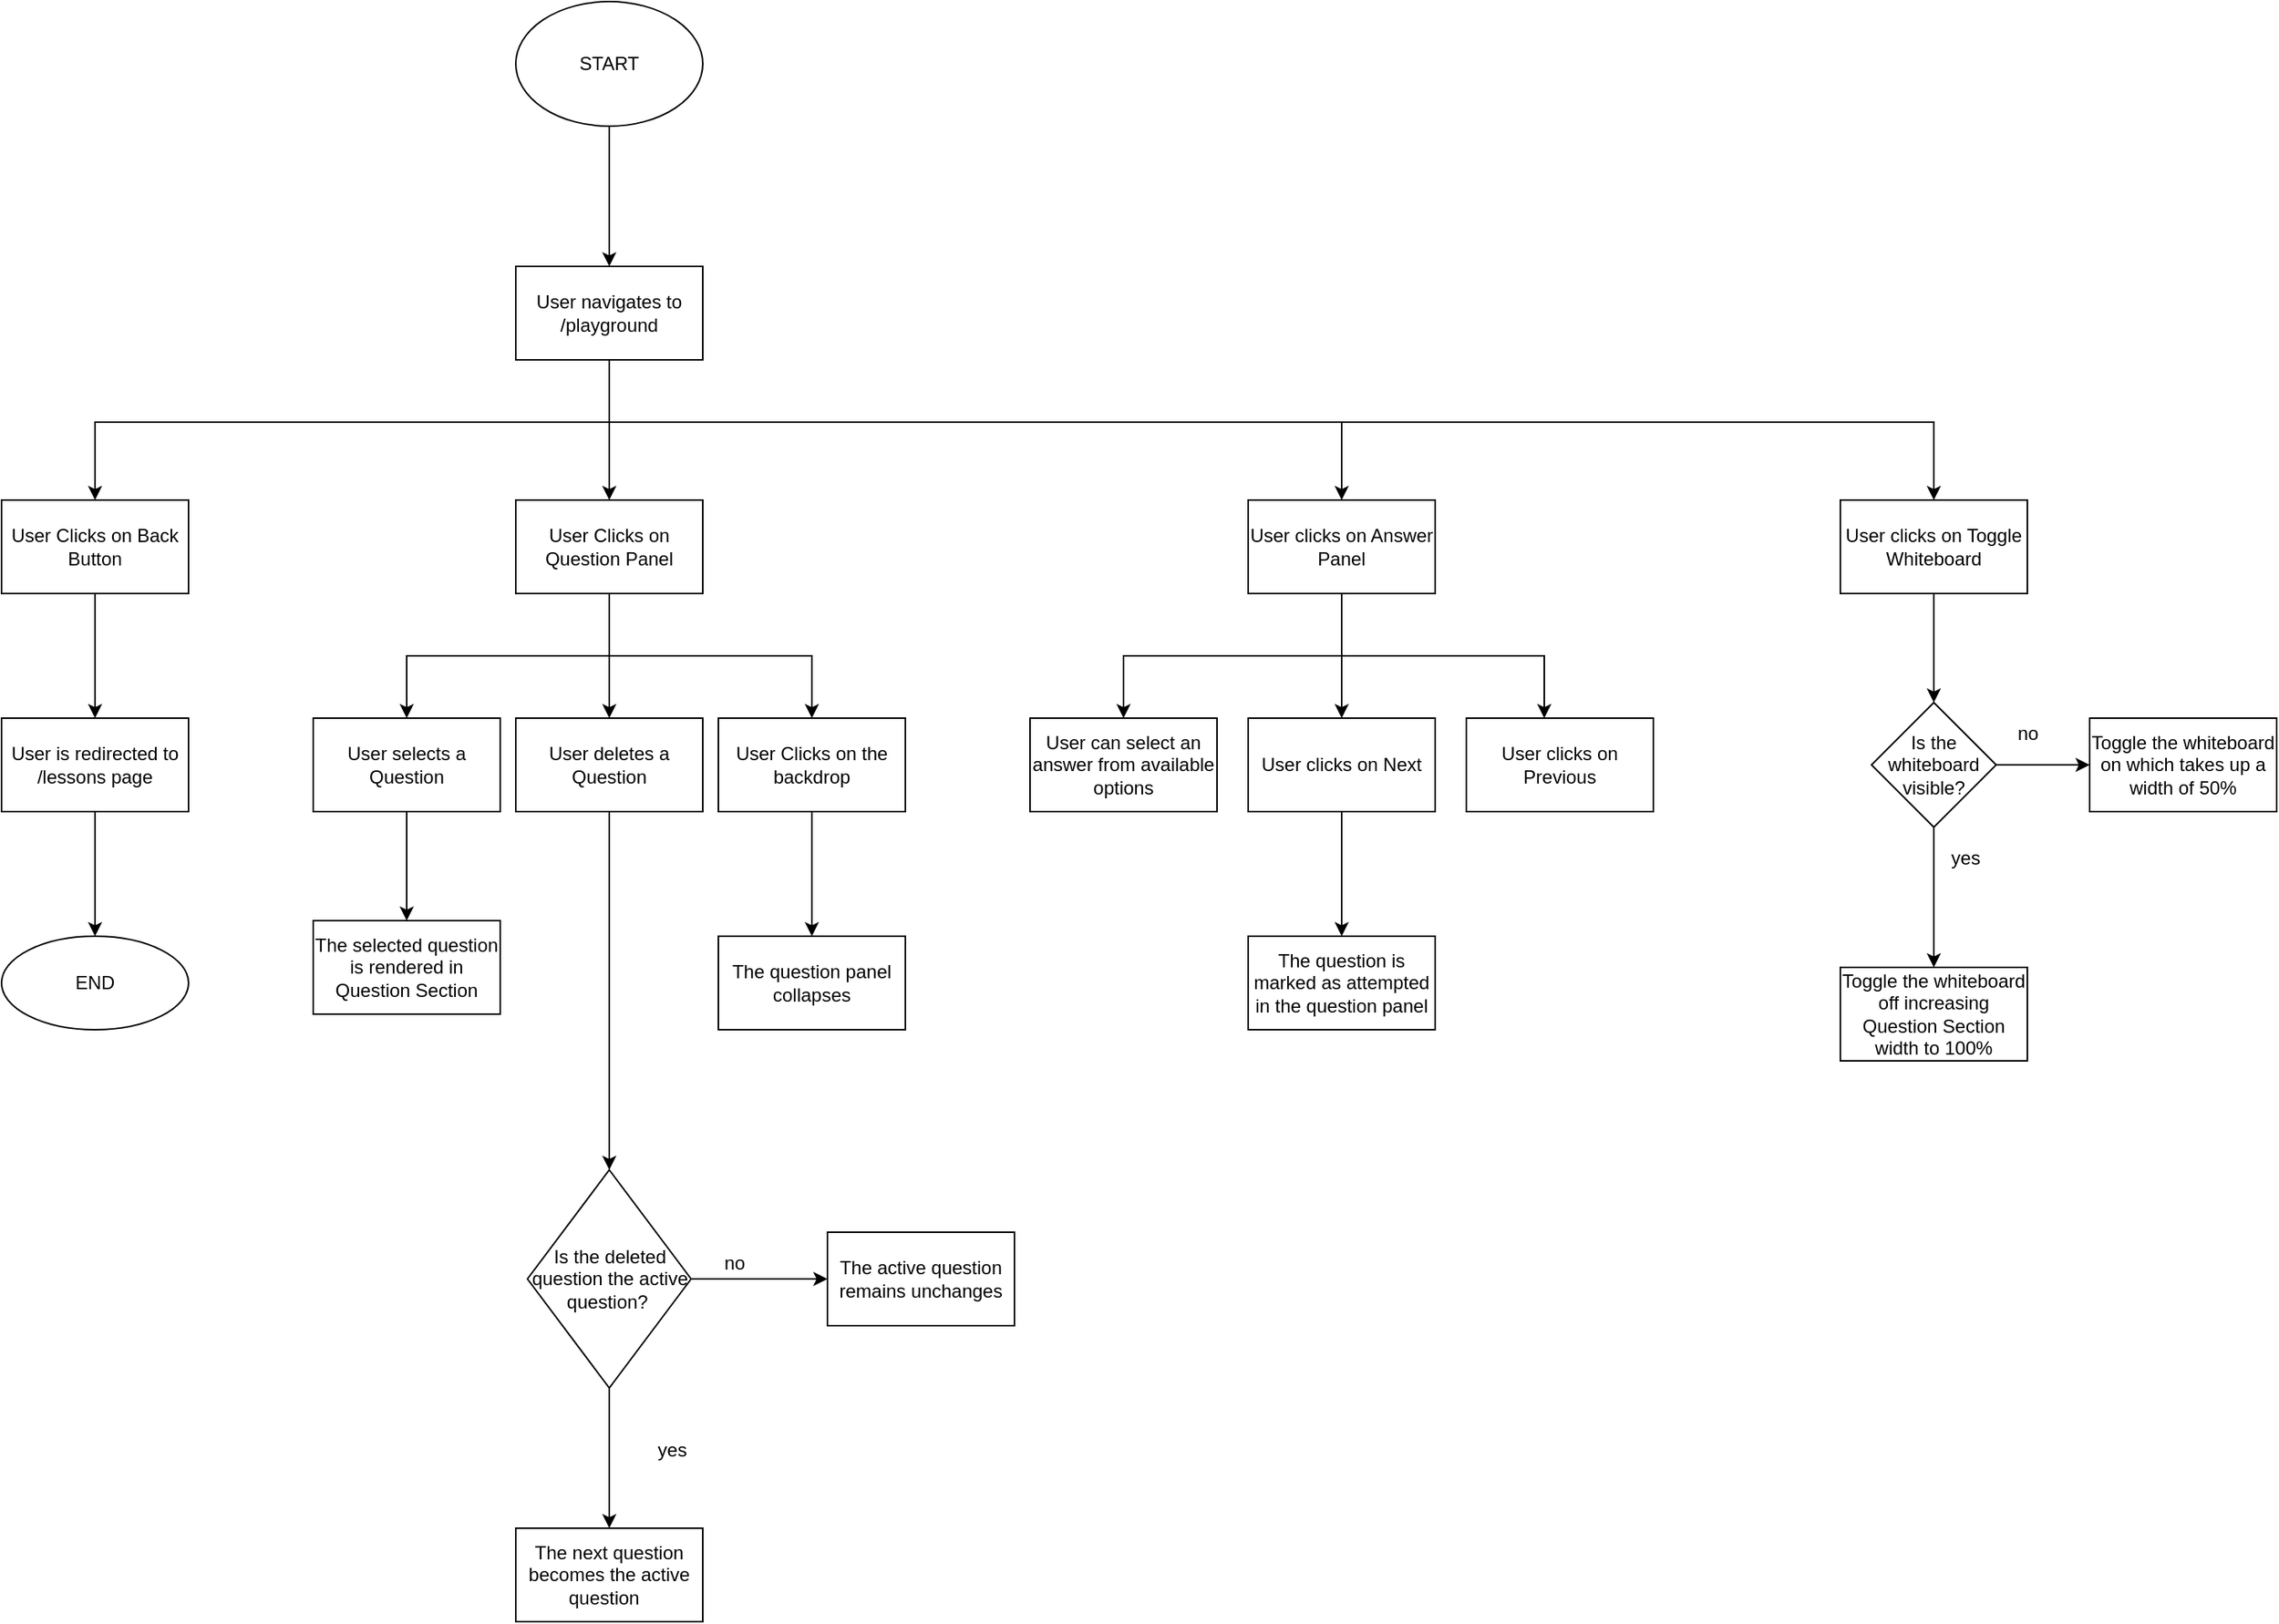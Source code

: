 <mxfile version="20.5.3" type="github">
  <diagram id="52pnmSL316fqSWyX0XPY" name="Page-1">
    <mxGraphModel dx="1718" dy="482" grid="1" gridSize="10" guides="1" tooltips="1" connect="1" arrows="1" fold="1" page="1" pageScale="1" pageWidth="850" pageHeight="1100" math="0" shadow="0">
      <root>
        <mxCell id="0" />
        <mxCell id="1" parent="0" />
        <mxCell id="En0KIxkIHf2FKO_3v-h6-5" value="" style="edgeStyle=orthogonalEdgeStyle;rounded=0;orthogonalLoop=1;jettySize=auto;html=1;" edge="1" parent="1" source="En0KIxkIHf2FKO_3v-h6-1" target="En0KIxkIHf2FKO_3v-h6-4">
          <mxGeometry relative="1" as="geometry" />
        </mxCell>
        <mxCell id="En0KIxkIHf2FKO_3v-h6-1" value="START" style="ellipse;whiteSpace=wrap;html=1;" vertex="1" parent="1">
          <mxGeometry x="320" y="50" width="120" height="80" as="geometry" />
        </mxCell>
        <mxCell id="En0KIxkIHf2FKO_3v-h6-7" value="" style="edgeStyle=orthogonalEdgeStyle;rounded=0;orthogonalLoop=1;jettySize=auto;html=1;" edge="1" parent="1" source="En0KIxkIHf2FKO_3v-h6-4" target="En0KIxkIHf2FKO_3v-h6-6">
          <mxGeometry relative="1" as="geometry">
            <Array as="points">
              <mxPoint x="380" y="320" />
              <mxPoint x="50" y="320" />
            </Array>
          </mxGeometry>
        </mxCell>
        <mxCell id="En0KIxkIHf2FKO_3v-h6-13" value="" style="edgeStyle=orthogonalEdgeStyle;rounded=0;orthogonalLoop=1;jettySize=auto;html=1;" edge="1" parent="1" source="En0KIxkIHf2FKO_3v-h6-4" target="En0KIxkIHf2FKO_3v-h6-12">
          <mxGeometry relative="1" as="geometry" />
        </mxCell>
        <mxCell id="En0KIxkIHf2FKO_3v-h6-40" value="" style="edgeStyle=orthogonalEdgeStyle;rounded=0;orthogonalLoop=1;jettySize=auto;html=1;" edge="1" parent="1" source="En0KIxkIHf2FKO_3v-h6-4" target="En0KIxkIHf2FKO_3v-h6-39">
          <mxGeometry relative="1" as="geometry">
            <Array as="points">
              <mxPoint x="380" y="320" />
              <mxPoint x="850" y="320" />
            </Array>
          </mxGeometry>
        </mxCell>
        <mxCell id="En0KIxkIHf2FKO_3v-h6-52" value="" style="edgeStyle=orthogonalEdgeStyle;rounded=0;orthogonalLoop=1;jettySize=auto;html=1;" edge="1" parent="1" source="En0KIxkIHf2FKO_3v-h6-4" target="En0KIxkIHf2FKO_3v-h6-51">
          <mxGeometry relative="1" as="geometry">
            <Array as="points">
              <mxPoint x="380" y="320" />
              <mxPoint x="1230" y="320" />
            </Array>
          </mxGeometry>
        </mxCell>
        <mxCell id="En0KIxkIHf2FKO_3v-h6-4" value="User navigates to /playground" style="whiteSpace=wrap;html=1;" vertex="1" parent="1">
          <mxGeometry x="320" y="220" width="120" height="60" as="geometry" />
        </mxCell>
        <mxCell id="En0KIxkIHf2FKO_3v-h6-9" value="" style="edgeStyle=orthogonalEdgeStyle;rounded=0;orthogonalLoop=1;jettySize=auto;html=1;" edge="1" parent="1" source="En0KIxkIHf2FKO_3v-h6-6" target="En0KIxkIHf2FKO_3v-h6-8">
          <mxGeometry relative="1" as="geometry" />
        </mxCell>
        <mxCell id="En0KIxkIHf2FKO_3v-h6-6" value="User Clicks on Back Button" style="whiteSpace=wrap;html=1;" vertex="1" parent="1">
          <mxGeometry x="-10" y="370" width="120" height="60" as="geometry" />
        </mxCell>
        <mxCell id="En0KIxkIHf2FKO_3v-h6-11" value="" style="edgeStyle=orthogonalEdgeStyle;rounded=0;orthogonalLoop=1;jettySize=auto;html=1;" edge="1" parent="1" source="En0KIxkIHf2FKO_3v-h6-8" target="En0KIxkIHf2FKO_3v-h6-10">
          <mxGeometry relative="1" as="geometry" />
        </mxCell>
        <mxCell id="En0KIxkIHf2FKO_3v-h6-8" value="User is redirected to /lessons page" style="whiteSpace=wrap;html=1;" vertex="1" parent="1">
          <mxGeometry x="-10" y="510" width="120" height="60" as="geometry" />
        </mxCell>
        <mxCell id="En0KIxkIHf2FKO_3v-h6-10" value="END" style="ellipse;whiteSpace=wrap;html=1;" vertex="1" parent="1">
          <mxGeometry x="-10" y="650" width="120" height="60" as="geometry" />
        </mxCell>
        <mxCell id="En0KIxkIHf2FKO_3v-h6-15" value="" style="edgeStyle=orthogonalEdgeStyle;rounded=0;orthogonalLoop=1;jettySize=auto;html=1;" edge="1" parent="1" source="En0KIxkIHf2FKO_3v-h6-12" target="En0KIxkIHf2FKO_3v-h6-14">
          <mxGeometry relative="1" as="geometry">
            <Array as="points">
              <mxPoint x="380" y="470" />
              <mxPoint x="250" y="470" />
            </Array>
          </mxGeometry>
        </mxCell>
        <mxCell id="En0KIxkIHf2FKO_3v-h6-25" value="" style="edgeStyle=orthogonalEdgeStyle;rounded=0;orthogonalLoop=1;jettySize=auto;html=1;" edge="1" parent="1" source="En0KIxkIHf2FKO_3v-h6-12" target="En0KIxkIHf2FKO_3v-h6-24">
          <mxGeometry relative="1" as="geometry" />
        </mxCell>
        <mxCell id="En0KIxkIHf2FKO_3v-h6-35" value="" style="edgeStyle=orthogonalEdgeStyle;rounded=0;orthogonalLoop=1;jettySize=auto;html=1;" edge="1" parent="1" source="En0KIxkIHf2FKO_3v-h6-12" target="En0KIxkIHf2FKO_3v-h6-34">
          <mxGeometry relative="1" as="geometry">
            <Array as="points">
              <mxPoint x="380" y="470" />
              <mxPoint x="510" y="470" />
            </Array>
          </mxGeometry>
        </mxCell>
        <mxCell id="En0KIxkIHf2FKO_3v-h6-12" value="User Clicks on Question Panel" style="whiteSpace=wrap;html=1;" vertex="1" parent="1">
          <mxGeometry x="320" y="370" width="120" height="60" as="geometry" />
        </mxCell>
        <mxCell id="En0KIxkIHf2FKO_3v-h6-23" value="" style="edgeStyle=orthogonalEdgeStyle;rounded=0;orthogonalLoop=1;jettySize=auto;html=1;" edge="1" parent="1" source="En0KIxkIHf2FKO_3v-h6-14" target="En0KIxkIHf2FKO_3v-h6-22">
          <mxGeometry relative="1" as="geometry" />
        </mxCell>
        <mxCell id="En0KIxkIHf2FKO_3v-h6-14" value="User selects a Question" style="whiteSpace=wrap;html=1;" vertex="1" parent="1">
          <mxGeometry x="190" y="510" width="120" height="60" as="geometry" />
        </mxCell>
        <mxCell id="En0KIxkIHf2FKO_3v-h6-19" value="" style="edgeStyle=orthogonalEdgeStyle;rounded=0;orthogonalLoop=1;jettySize=auto;html=1;" edge="1" parent="1" target="En0KIxkIHf2FKO_3v-h6-18">
          <mxGeometry relative="1" as="geometry">
            <mxPoint x="427.5" y="700" as="sourcePoint" />
          </mxGeometry>
        </mxCell>
        <mxCell id="En0KIxkIHf2FKO_3v-h6-22" value="The selected question is rendered in Question Section" style="whiteSpace=wrap;html=1;" vertex="1" parent="1">
          <mxGeometry x="190" y="640" width="120" height="60" as="geometry" />
        </mxCell>
        <mxCell id="En0KIxkIHf2FKO_3v-h6-27" value="" style="edgeStyle=orthogonalEdgeStyle;rounded=0;orthogonalLoop=1;jettySize=auto;html=1;" edge="1" parent="1" source="En0KIxkIHf2FKO_3v-h6-24" target="En0KIxkIHf2FKO_3v-h6-26">
          <mxGeometry relative="1" as="geometry" />
        </mxCell>
        <mxCell id="En0KIxkIHf2FKO_3v-h6-24" value="User deletes a Question" style="whiteSpace=wrap;html=1;" vertex="1" parent="1">
          <mxGeometry x="320" y="510" width="120" height="60" as="geometry" />
        </mxCell>
        <mxCell id="En0KIxkIHf2FKO_3v-h6-29" value="" style="edgeStyle=orthogonalEdgeStyle;rounded=0;orthogonalLoop=1;jettySize=auto;html=1;" edge="1" parent="1" source="En0KIxkIHf2FKO_3v-h6-26" target="En0KIxkIHf2FKO_3v-h6-28">
          <mxGeometry relative="1" as="geometry" />
        </mxCell>
        <mxCell id="En0KIxkIHf2FKO_3v-h6-31" value="" style="edgeStyle=orthogonalEdgeStyle;rounded=0;orthogonalLoop=1;jettySize=auto;html=1;" edge="1" parent="1" source="En0KIxkIHf2FKO_3v-h6-26" target="En0KIxkIHf2FKO_3v-h6-30">
          <mxGeometry relative="1" as="geometry" />
        </mxCell>
        <mxCell id="En0KIxkIHf2FKO_3v-h6-26" value="Is the deleted question the active question?&amp;nbsp;" style="rhombus;whiteSpace=wrap;html=1;" vertex="1" parent="1">
          <mxGeometry x="327.5" y="800" width="105" height="140" as="geometry" />
        </mxCell>
        <mxCell id="En0KIxkIHf2FKO_3v-h6-28" value="The active question remains unchanges" style="whiteSpace=wrap;html=1;" vertex="1" parent="1">
          <mxGeometry x="520" y="840" width="120" height="60" as="geometry" />
        </mxCell>
        <mxCell id="En0KIxkIHf2FKO_3v-h6-30" value="The next question becomes the active question&amp;nbsp;&amp;nbsp;" style="whiteSpace=wrap;html=1;" vertex="1" parent="1">
          <mxGeometry x="320" y="1030" width="120" height="60" as="geometry" />
        </mxCell>
        <mxCell id="En0KIxkIHf2FKO_3v-h6-32" value="no" style="text;html=1;align=center;verticalAlign=middle;resizable=0;points=[];autosize=1;strokeColor=none;fillColor=none;" vertex="1" parent="1">
          <mxGeometry x="440" y="845" width="40" height="30" as="geometry" />
        </mxCell>
        <mxCell id="En0KIxkIHf2FKO_3v-h6-33" value="yes" style="text;html=1;align=center;verticalAlign=middle;resizable=0;points=[];autosize=1;strokeColor=none;fillColor=none;" vertex="1" parent="1">
          <mxGeometry x="400" y="965" width="40" height="30" as="geometry" />
        </mxCell>
        <mxCell id="En0KIxkIHf2FKO_3v-h6-38" value="" style="edgeStyle=orthogonalEdgeStyle;rounded=0;orthogonalLoop=1;jettySize=auto;html=1;" edge="1" parent="1" source="En0KIxkIHf2FKO_3v-h6-34" target="En0KIxkIHf2FKO_3v-h6-37">
          <mxGeometry relative="1" as="geometry" />
        </mxCell>
        <mxCell id="En0KIxkIHf2FKO_3v-h6-34" value="User Clicks on the backdrop" style="whiteSpace=wrap;html=1;" vertex="1" parent="1">
          <mxGeometry x="450" y="510" width="120" height="60" as="geometry" />
        </mxCell>
        <mxCell id="En0KIxkIHf2FKO_3v-h6-37" value="The question panel collapses" style="whiteSpace=wrap;html=1;" vertex="1" parent="1">
          <mxGeometry x="450" y="650" width="120" height="60" as="geometry" />
        </mxCell>
        <mxCell id="En0KIxkIHf2FKO_3v-h6-44" value="" style="edgeStyle=orthogonalEdgeStyle;rounded=0;orthogonalLoop=1;jettySize=auto;html=1;" edge="1" parent="1" source="En0KIxkIHf2FKO_3v-h6-39" target="En0KIxkIHf2FKO_3v-h6-43">
          <mxGeometry relative="1" as="geometry">
            <Array as="points">
              <mxPoint x="850" y="470" />
              <mxPoint x="710" y="470" />
            </Array>
          </mxGeometry>
        </mxCell>
        <mxCell id="En0KIxkIHf2FKO_3v-h6-46" value="" style="edgeStyle=orthogonalEdgeStyle;rounded=0;orthogonalLoop=1;jettySize=auto;html=1;" edge="1" parent="1" source="En0KIxkIHf2FKO_3v-h6-39" target="En0KIxkIHf2FKO_3v-h6-45">
          <mxGeometry relative="1" as="geometry" />
        </mxCell>
        <mxCell id="En0KIxkIHf2FKO_3v-h6-48" value="" style="edgeStyle=orthogonalEdgeStyle;rounded=0;orthogonalLoop=1;jettySize=auto;html=1;" edge="1" parent="1" source="En0KIxkIHf2FKO_3v-h6-39" target="En0KIxkIHf2FKO_3v-h6-47">
          <mxGeometry relative="1" as="geometry">
            <Array as="points">
              <mxPoint x="850" y="470" />
              <mxPoint x="980" y="470" />
            </Array>
          </mxGeometry>
        </mxCell>
        <mxCell id="En0KIxkIHf2FKO_3v-h6-39" value="User clicks on Answer Panel" style="whiteSpace=wrap;html=1;" vertex="1" parent="1">
          <mxGeometry x="790" y="370" width="120" height="60" as="geometry" />
        </mxCell>
        <mxCell id="En0KIxkIHf2FKO_3v-h6-43" value="User can select an answer from available options" style="whiteSpace=wrap;html=1;" vertex="1" parent="1">
          <mxGeometry x="650" y="510" width="120" height="60" as="geometry" />
        </mxCell>
        <mxCell id="En0KIxkIHf2FKO_3v-h6-50" value="" style="edgeStyle=orthogonalEdgeStyle;rounded=0;orthogonalLoop=1;jettySize=auto;html=1;" edge="1" parent="1" source="En0KIxkIHf2FKO_3v-h6-45" target="En0KIxkIHf2FKO_3v-h6-49">
          <mxGeometry relative="1" as="geometry" />
        </mxCell>
        <mxCell id="En0KIxkIHf2FKO_3v-h6-45" value="User clicks on Next" style="whiteSpace=wrap;html=1;" vertex="1" parent="1">
          <mxGeometry x="790" y="510" width="120" height="60" as="geometry" />
        </mxCell>
        <mxCell id="En0KIxkIHf2FKO_3v-h6-47" value="User clicks on Previous" style="whiteSpace=wrap;html=1;" vertex="1" parent="1">
          <mxGeometry x="930" y="510" width="120" height="60" as="geometry" />
        </mxCell>
        <mxCell id="En0KIxkIHf2FKO_3v-h6-49" value="The question is marked as attempted in the question panel" style="whiteSpace=wrap;html=1;" vertex="1" parent="1">
          <mxGeometry x="790" y="650" width="120" height="60" as="geometry" />
        </mxCell>
        <mxCell id="En0KIxkIHf2FKO_3v-h6-56" value="" style="edgeStyle=orthogonalEdgeStyle;rounded=0;orthogonalLoop=1;jettySize=auto;html=1;" edge="1" parent="1" source="En0KIxkIHf2FKO_3v-h6-51" target="En0KIxkIHf2FKO_3v-h6-55">
          <mxGeometry relative="1" as="geometry" />
        </mxCell>
        <mxCell id="En0KIxkIHf2FKO_3v-h6-51" value="User clicks on Toggle Whiteboard" style="whiteSpace=wrap;html=1;" vertex="1" parent="1">
          <mxGeometry x="1170" y="370" width="120" height="60" as="geometry" />
        </mxCell>
        <mxCell id="En0KIxkIHf2FKO_3v-h6-58" value="" style="edgeStyle=orthogonalEdgeStyle;rounded=0;orthogonalLoop=1;jettySize=auto;html=1;" edge="1" parent="1" source="En0KIxkIHf2FKO_3v-h6-55" target="En0KIxkIHf2FKO_3v-h6-57">
          <mxGeometry relative="1" as="geometry" />
        </mxCell>
        <mxCell id="En0KIxkIHf2FKO_3v-h6-60" value="" style="edgeStyle=orthogonalEdgeStyle;rounded=0;orthogonalLoop=1;jettySize=auto;html=1;" edge="1" parent="1" source="En0KIxkIHf2FKO_3v-h6-55" target="En0KIxkIHf2FKO_3v-h6-59">
          <mxGeometry relative="1" as="geometry" />
        </mxCell>
        <mxCell id="En0KIxkIHf2FKO_3v-h6-55" value="Is the whiteboard visible?" style="rhombus;whiteSpace=wrap;html=1;" vertex="1" parent="1">
          <mxGeometry x="1190" y="500" width="80" height="80" as="geometry" />
        </mxCell>
        <mxCell id="En0KIxkIHf2FKO_3v-h6-57" value="Toggle the whiteboard off increasing Question Section width to 100%" style="whiteSpace=wrap;html=1;" vertex="1" parent="1">
          <mxGeometry x="1170" y="670" width="120" height="60" as="geometry" />
        </mxCell>
        <mxCell id="En0KIxkIHf2FKO_3v-h6-59" value="Toggle the whiteboard on which takes up a width of 50%" style="whiteSpace=wrap;html=1;" vertex="1" parent="1">
          <mxGeometry x="1330" y="510" width="120" height="60" as="geometry" />
        </mxCell>
        <mxCell id="En0KIxkIHf2FKO_3v-h6-61" value="yes" style="text;html=1;align=center;verticalAlign=middle;resizable=0;points=[];autosize=1;strokeColor=none;fillColor=none;" vertex="1" parent="1">
          <mxGeometry x="1230" y="585" width="40" height="30" as="geometry" />
        </mxCell>
        <mxCell id="En0KIxkIHf2FKO_3v-h6-62" value="no" style="text;html=1;align=center;verticalAlign=middle;resizable=0;points=[];autosize=1;strokeColor=none;fillColor=none;" vertex="1" parent="1">
          <mxGeometry x="1270" y="505" width="40" height="30" as="geometry" />
        </mxCell>
      </root>
    </mxGraphModel>
  </diagram>
</mxfile>

